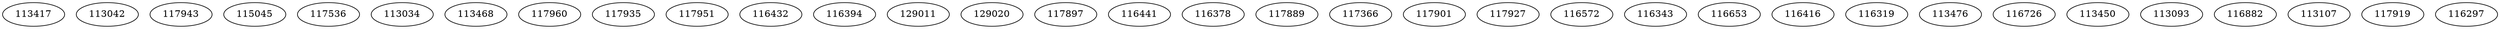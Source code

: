 digraph OrdenacaoTopol {
"113417" ;"113042" ;"117943" ;"115045" ;"117536" ;"113034" ;"113468" ;"117960" ;"117935" ;"117951" ;"116432" ;"116394" ;"129011" ;"129020" ;"117897" ;"116441" ;"116378" ;"117889" ;"117366" ;"117901" ;"117927" ;"116572" ;"116343" ;"116653" ;"116416" ;"116319" ;"113476" ;"116726" ;"113450" ;"113093" ;"116882" ;"113107" ;"117919" ;"116297" ;
}